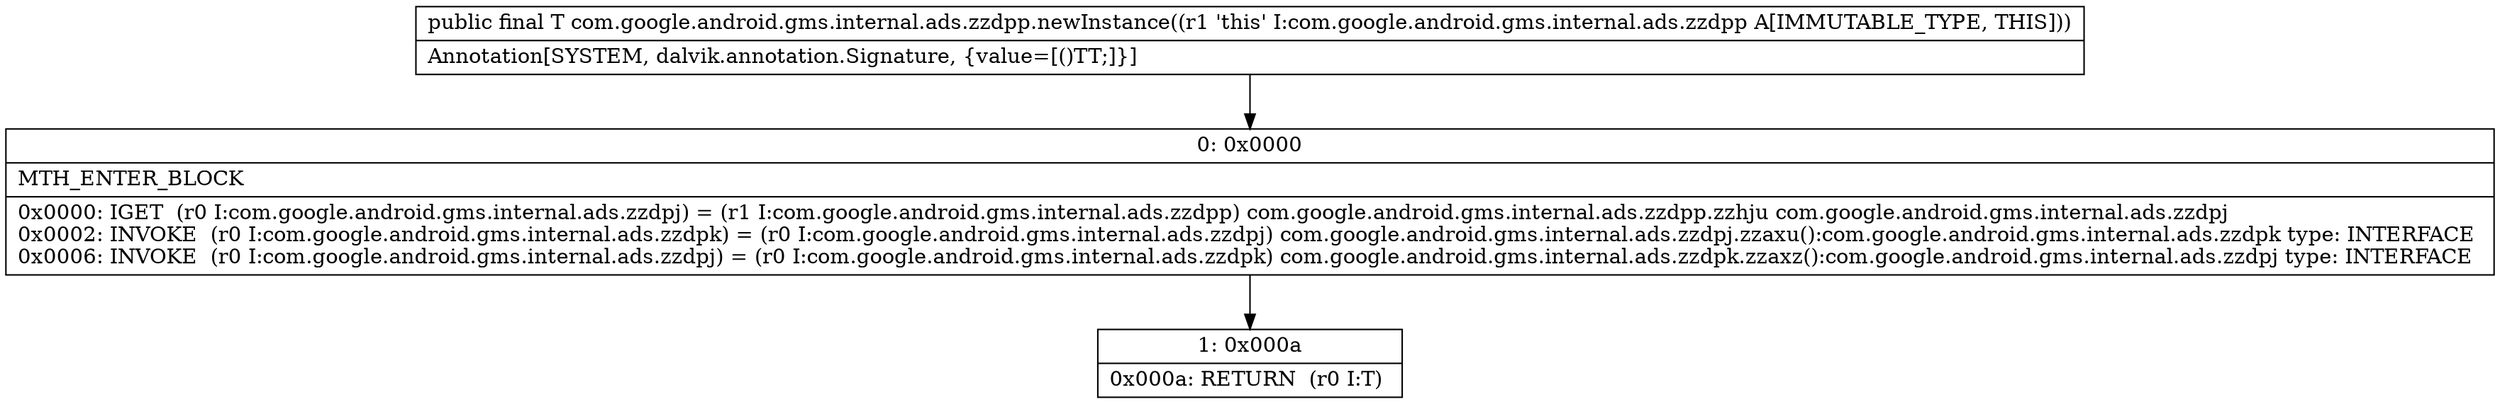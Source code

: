 digraph "CFG forcom.google.android.gms.internal.ads.zzdpp.newInstance()Ljava\/lang\/Object;" {
Node_0 [shape=record,label="{0\:\ 0x0000|MTH_ENTER_BLOCK\l|0x0000: IGET  (r0 I:com.google.android.gms.internal.ads.zzdpj) = (r1 I:com.google.android.gms.internal.ads.zzdpp) com.google.android.gms.internal.ads.zzdpp.zzhju com.google.android.gms.internal.ads.zzdpj \l0x0002: INVOKE  (r0 I:com.google.android.gms.internal.ads.zzdpk) = (r0 I:com.google.android.gms.internal.ads.zzdpj) com.google.android.gms.internal.ads.zzdpj.zzaxu():com.google.android.gms.internal.ads.zzdpk type: INTERFACE \l0x0006: INVOKE  (r0 I:com.google.android.gms.internal.ads.zzdpj) = (r0 I:com.google.android.gms.internal.ads.zzdpk) com.google.android.gms.internal.ads.zzdpk.zzaxz():com.google.android.gms.internal.ads.zzdpj type: INTERFACE \l}"];
Node_1 [shape=record,label="{1\:\ 0x000a|0x000a: RETURN  (r0 I:T) \l}"];
MethodNode[shape=record,label="{public final T com.google.android.gms.internal.ads.zzdpp.newInstance((r1 'this' I:com.google.android.gms.internal.ads.zzdpp A[IMMUTABLE_TYPE, THIS]))  | Annotation[SYSTEM, dalvik.annotation.Signature, \{value=[()TT;]\}]\l}"];
MethodNode -> Node_0;
Node_0 -> Node_1;
}

